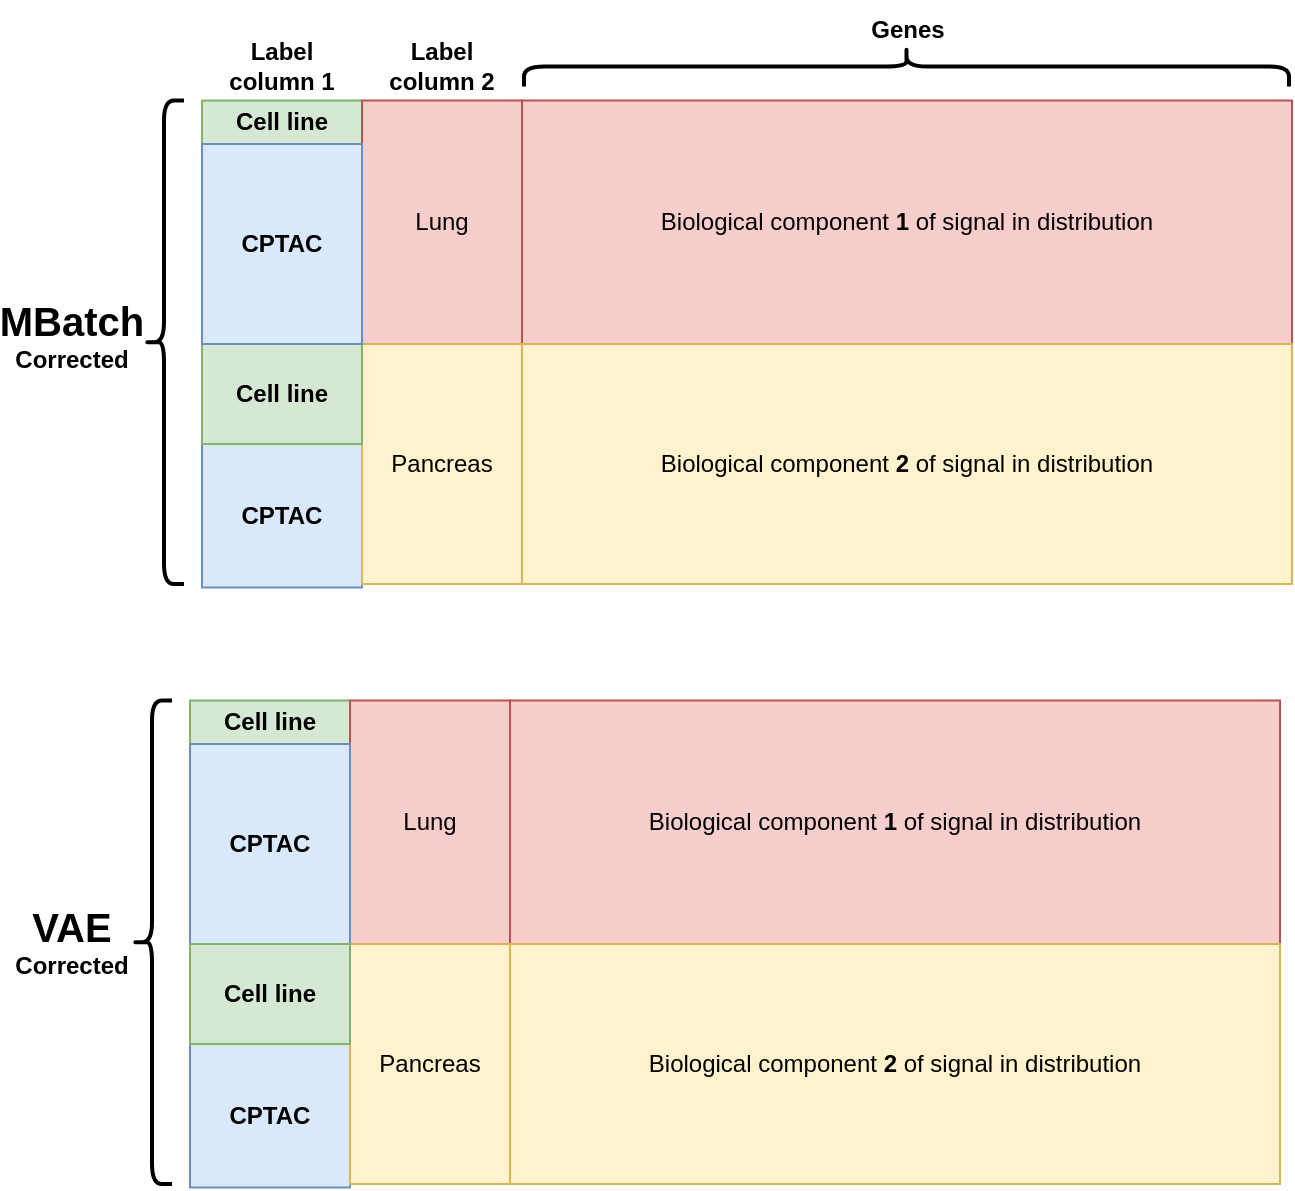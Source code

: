 <mxfile version="23.1.5" type="device">
  <diagram name="Page-1" id="BDGYTm-l68rQ-RbOuSO3">
    <mxGraphModel dx="1142" dy="861" grid="1" gridSize="10" guides="1" tooltips="1" connect="1" arrows="1" fold="1" page="1" pageScale="1" pageWidth="1100" pageHeight="850" math="0" shadow="0">
      <root>
        <mxCell id="0" />
        <mxCell id="1" parent="0" />
        <mxCell id="x7qIcmFWHujgIMoPJBz2-1" value="&lt;b&gt;Cell line&lt;/b&gt;" style="rounded=0;whiteSpace=wrap;html=1;fillColor=#d5e8d4;strokeColor=#82b366;" parent="1" vertex="1">
          <mxGeometry x="245" y="68.25" width="80" height="21.75" as="geometry" />
        </mxCell>
        <mxCell id="x7qIcmFWHujgIMoPJBz2-2" value="&lt;b&gt;CPTAC&lt;/b&gt;" style="rounded=0;whiteSpace=wrap;html=1;fillColor=#dae8fc;strokeColor=#6c8ebf;" parent="1" vertex="1">
          <mxGeometry x="245" y="240" width="80" height="71.75" as="geometry" />
        </mxCell>
        <mxCell id="x7qIcmFWHujgIMoPJBz2-4" value="Lung" style="rounded=0;whiteSpace=wrap;html=1;fillColor=#f8cecc;strokeColor=#b85450;" parent="1" vertex="1">
          <mxGeometry x="325" y="68.25" width="80" height="121.75" as="geometry" />
        </mxCell>
        <mxCell id="x7qIcmFWHujgIMoPJBz2-12" value="Pancreas" style="rounded=0;whiteSpace=wrap;html=1;fillColor=#fff2cc;strokeColor=#d6b656;" parent="1" vertex="1">
          <mxGeometry x="325" y="190" width="80" height="120" as="geometry" />
        </mxCell>
        <mxCell id="x7qIcmFWHujgIMoPJBz2-13" value="Biological component &lt;b&gt;1&lt;/b&gt; of signal in distribution" style="rounded=0;whiteSpace=wrap;html=1;fillColor=#f8cecc;strokeColor=#b85450;" parent="1" vertex="1">
          <mxGeometry x="405" y="68.25" width="385" height="121.75" as="geometry" />
        </mxCell>
        <mxCell id="x7qIcmFWHujgIMoPJBz2-14" value="" style="shape=curlyBracket;whiteSpace=wrap;html=1;rounded=1;labelPosition=left;verticalLabelPosition=middle;align=right;verticalAlign=middle;rotation=0;strokeWidth=2;" parent="1" vertex="1">
          <mxGeometry x="216" y="68.25" width="20" height="241.75" as="geometry" />
        </mxCell>
        <mxCell id="x7qIcmFWHujgIMoPJBz2-15" value="&lt;b&gt;Genes&lt;/b&gt;" style="text;html=1;strokeColor=none;fillColor=none;align=center;verticalAlign=middle;whiteSpace=wrap;rounded=0;" parent="1" vertex="1">
          <mxGeometry x="537.5" y="18.25" width="120" height="30" as="geometry" />
        </mxCell>
        <mxCell id="x7qIcmFWHujgIMoPJBz2-16" value="" style="shape=curlyBracket;whiteSpace=wrap;html=1;rounded=1;labelPosition=left;verticalLabelPosition=middle;align=right;verticalAlign=middle;rotation=90;strokeWidth=2;" parent="1" vertex="1">
          <mxGeometry x="587.25" y="-140" width="20" height="382.5" as="geometry" />
        </mxCell>
        <mxCell id="x7qIcmFWHujgIMoPJBz2-17" value="&lt;b&gt;&lt;font style=&quot;font-size: 20px;&quot;&gt;MBatch&lt;/font&gt;&lt;br&gt;Corrected&lt;br&gt;&lt;/b&gt;" style="text;html=1;strokeColor=none;fillColor=none;align=center;verticalAlign=middle;whiteSpace=wrap;rounded=0;" parent="1" vertex="1">
          <mxGeometry x="150" y="171.12" width="60" height="30" as="geometry" />
        </mxCell>
        <mxCell id="x7qIcmFWHujgIMoPJBz2-18" style="edgeStyle=orthogonalEdgeStyle;rounded=0;orthogonalLoop=1;jettySize=auto;html=1;exitX=0.5;exitY=1;exitDx=0;exitDy=0;" parent="1" source="x7qIcmFWHujgIMoPJBz2-13" target="x7qIcmFWHujgIMoPJBz2-13" edge="1">
          <mxGeometry relative="1" as="geometry" />
        </mxCell>
        <mxCell id="x7qIcmFWHujgIMoPJBz2-26" value="Biological component &lt;b&gt;2&lt;/b&gt;&amp;nbsp;of signal in distribution" style="rounded=0;whiteSpace=wrap;html=1;fillColor=#fff2cc;strokeColor=#d6b656;" parent="1" vertex="1">
          <mxGeometry x="405" y="190" width="385" height="120" as="geometry" />
        </mxCell>
        <mxCell id="x7qIcmFWHujgIMoPJBz2-34" value="&lt;b style=&quot;border-color: var(--border-color);&quot;&gt;Label column 1&lt;/b&gt;" style="text;html=1;strokeColor=none;fillColor=none;align=center;verticalAlign=middle;whiteSpace=wrap;rounded=0;" parent="1" vertex="1">
          <mxGeometry x="255" y="36.25" width="60" height="30" as="geometry" />
        </mxCell>
        <mxCell id="x7qIcmFWHujgIMoPJBz2-36" value="&lt;b style=&quot;border-color: var(--border-color);&quot;&gt;Label column 2&lt;/b&gt;" style="text;html=1;strokeColor=none;fillColor=none;align=center;verticalAlign=middle;whiteSpace=wrap;rounded=0;" parent="1" vertex="1">
          <mxGeometry x="335" y="36.25" width="60" height="30" as="geometry" />
        </mxCell>
        <mxCell id="bB90ixjiuMkR5zOpNW2R-4" value="&lt;b&gt;Cell line&lt;/b&gt;" style="rounded=0;whiteSpace=wrap;html=1;fillColor=#d5e8d4;strokeColor=#82b366;" vertex="1" parent="1">
          <mxGeometry x="239" y="368.25" width="80" height="21.75" as="geometry" />
        </mxCell>
        <mxCell id="bB90ixjiuMkR5zOpNW2R-5" value="&lt;b&gt;CPTAC&lt;/b&gt;" style="rounded=0;whiteSpace=wrap;html=1;fillColor=#dae8fc;strokeColor=#6c8ebf;" vertex="1" parent="1">
          <mxGeometry x="239" y="540" width="80" height="71.75" as="geometry" />
        </mxCell>
        <mxCell id="bB90ixjiuMkR5zOpNW2R-6" value="Lung" style="rounded=0;whiteSpace=wrap;html=1;fillColor=#f8cecc;strokeColor=#b85450;" vertex="1" parent="1">
          <mxGeometry x="319" y="368.25" width="80" height="121.75" as="geometry" />
        </mxCell>
        <mxCell id="bB90ixjiuMkR5zOpNW2R-9" value="Pancreas" style="rounded=0;whiteSpace=wrap;html=1;fillColor=#fff2cc;strokeColor=#d6b656;" vertex="1" parent="1">
          <mxGeometry x="319" y="490" width="80" height="120" as="geometry" />
        </mxCell>
        <mxCell id="bB90ixjiuMkR5zOpNW2R-10" value="Biological component &lt;b&gt;1&lt;/b&gt; of signal in distribution" style="rounded=0;whiteSpace=wrap;html=1;fillColor=#f8cecc;strokeColor=#b85450;" vertex="1" parent="1">
          <mxGeometry x="399" y="368.25" width="385" height="121.75" as="geometry" />
        </mxCell>
        <mxCell id="bB90ixjiuMkR5zOpNW2R-11" value="" style="shape=curlyBracket;whiteSpace=wrap;html=1;rounded=1;labelPosition=left;verticalLabelPosition=middle;align=right;verticalAlign=middle;rotation=0;strokeWidth=2;" vertex="1" parent="1">
          <mxGeometry x="210" y="368.25" width="20" height="241.75" as="geometry" />
        </mxCell>
        <mxCell id="bB90ixjiuMkR5zOpNW2R-14" value="&lt;b&gt;&lt;font style=&quot;font-size: 20px;&quot;&gt;VAE&lt;/font&gt;&lt;br&gt;Corrected&lt;br&gt;&lt;/b&gt;" style="text;html=1;strokeColor=none;fillColor=none;align=center;verticalAlign=middle;whiteSpace=wrap;rounded=0;" vertex="1" parent="1">
          <mxGeometry x="150" y="474.13" width="60" height="30" as="geometry" />
        </mxCell>
        <mxCell id="bB90ixjiuMkR5zOpNW2R-15" style="edgeStyle=orthogonalEdgeStyle;rounded=0;orthogonalLoop=1;jettySize=auto;html=1;exitX=0.5;exitY=1;exitDx=0;exitDy=0;" edge="1" parent="1" source="bB90ixjiuMkR5zOpNW2R-10" target="bB90ixjiuMkR5zOpNW2R-10">
          <mxGeometry relative="1" as="geometry" />
        </mxCell>
        <mxCell id="bB90ixjiuMkR5zOpNW2R-18" value="Biological component &lt;b&gt;2&lt;/b&gt;&amp;nbsp;of signal in distribution" style="rounded=0;whiteSpace=wrap;html=1;fillColor=#fff2cc;strokeColor=#d6b656;" vertex="1" parent="1">
          <mxGeometry x="399" y="490" width="385" height="120" as="geometry" />
        </mxCell>
        <mxCell id="bB90ixjiuMkR5zOpNW2R-32" value="&lt;b&gt;CPTAC&lt;/b&gt;" style="rounded=0;whiteSpace=wrap;html=1;fillColor=#dae8fc;strokeColor=#6c8ebf;" vertex="1" parent="1">
          <mxGeometry x="239" y="390" width="80" height="100" as="geometry" />
        </mxCell>
        <mxCell id="bB90ixjiuMkR5zOpNW2R-33" value="&lt;b&gt;Cell line&lt;/b&gt;" style="rounded=0;whiteSpace=wrap;html=1;fillColor=#d5e8d4;strokeColor=#82b366;" vertex="1" parent="1">
          <mxGeometry x="239" y="490" width="80" height="50" as="geometry" />
        </mxCell>
        <mxCell id="bB90ixjiuMkR5zOpNW2R-34" value="&lt;b&gt;Cell line&lt;/b&gt;" style="rounded=0;whiteSpace=wrap;html=1;fillColor=#d5e8d4;strokeColor=#82b366;" vertex="1" parent="1">
          <mxGeometry x="245" y="190" width="80" height="50" as="geometry" />
        </mxCell>
        <mxCell id="bB90ixjiuMkR5zOpNW2R-35" value="&lt;b&gt;CPTAC&lt;/b&gt;" style="rounded=0;whiteSpace=wrap;html=1;fillColor=#dae8fc;strokeColor=#6c8ebf;" vertex="1" parent="1">
          <mxGeometry x="245" y="90" width="80" height="100" as="geometry" />
        </mxCell>
      </root>
    </mxGraphModel>
  </diagram>
</mxfile>

